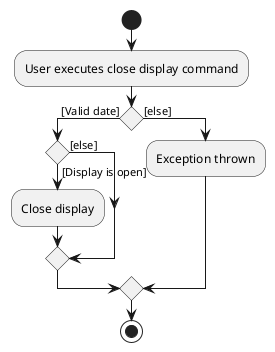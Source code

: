 @startuml
start
:User executes close display command;

'Since the beta syntax does not support placing the condition outside the
'diamond we place it as the true branch instead.

if () then ([Valid date])
    if () then ([Display is open])
         :Close display;
    else ([else])
    endif
else ([else])
    :Exception thrown;
endif
stop
@enduml
